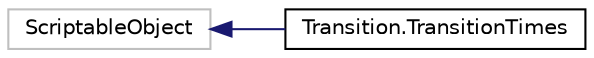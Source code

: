 digraph "Graphical Class Hierarchy"
{
 // LATEX_PDF_SIZE
  edge [fontname="Helvetica",fontsize="10",labelfontname="Helvetica",labelfontsize="10"];
  node [fontname="Helvetica",fontsize="10",shape=record];
  rankdir="LR";
  Node5 [label="ScriptableObject",height=0.2,width=0.4,color="grey75", fillcolor="white", style="filled",tooltip=" "];
  Node5 -> Node0 [dir="back",color="midnightblue",fontsize="10",style="solid",fontname="Helvetica"];
  Node0 [label="Transition.TransitionTimes",height=0.2,width=0.4,color="black", fillcolor="white", style="filled",URL="$class_transition_1_1_transition_times.html",tooltip=" "];
}
